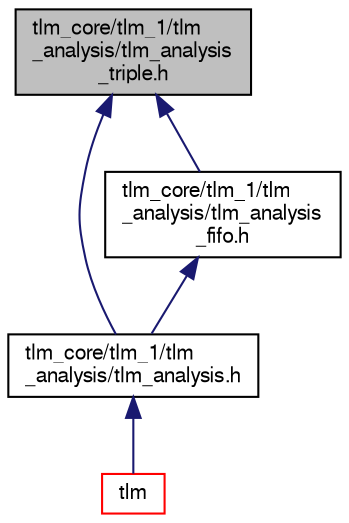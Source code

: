 digraph "tlm_core/tlm_1/tlm_analysis/tlm_analysis_triple.h"
{
  edge [fontname="FreeSans",fontsize="10",labelfontname="FreeSans",labelfontsize="10"];
  node [fontname="FreeSans",fontsize="10",shape=record];
  Node1 [label="tlm_core/tlm_1/tlm\l_analysis/tlm_analysis\l_triple.h",height=0.2,width=0.4,color="black", fillcolor="grey75", style="filled", fontcolor="black"];
  Node1 -> Node2 [dir="back",color="midnightblue",fontsize="10",style="solid",fontname="FreeSans"];
  Node2 [label="tlm_core/tlm_1/tlm\l_analysis/tlm_analysis.h",height=0.2,width=0.4,color="black", fillcolor="white", style="filled",URL="$a00677.html"];
  Node2 -> Node3 [dir="back",color="midnightblue",fontsize="10",style="solid",fontname="FreeSans"];
  Node3 [label="tlm",height=0.2,width=0.4,color="red", fillcolor="white", style="filled",URL="$a00671.html"];
  Node1 -> Node13 [dir="back",color="midnightblue",fontsize="10",style="solid",fontname="FreeSans"];
  Node13 [label="tlm_core/tlm_1/tlm\l_analysis/tlm_analysis\l_fifo.h",height=0.2,width=0.4,color="black", fillcolor="white", style="filled",URL="$a00680.html"];
  Node13 -> Node2 [dir="back",color="midnightblue",fontsize="10",style="solid",fontname="FreeSans"];
}
